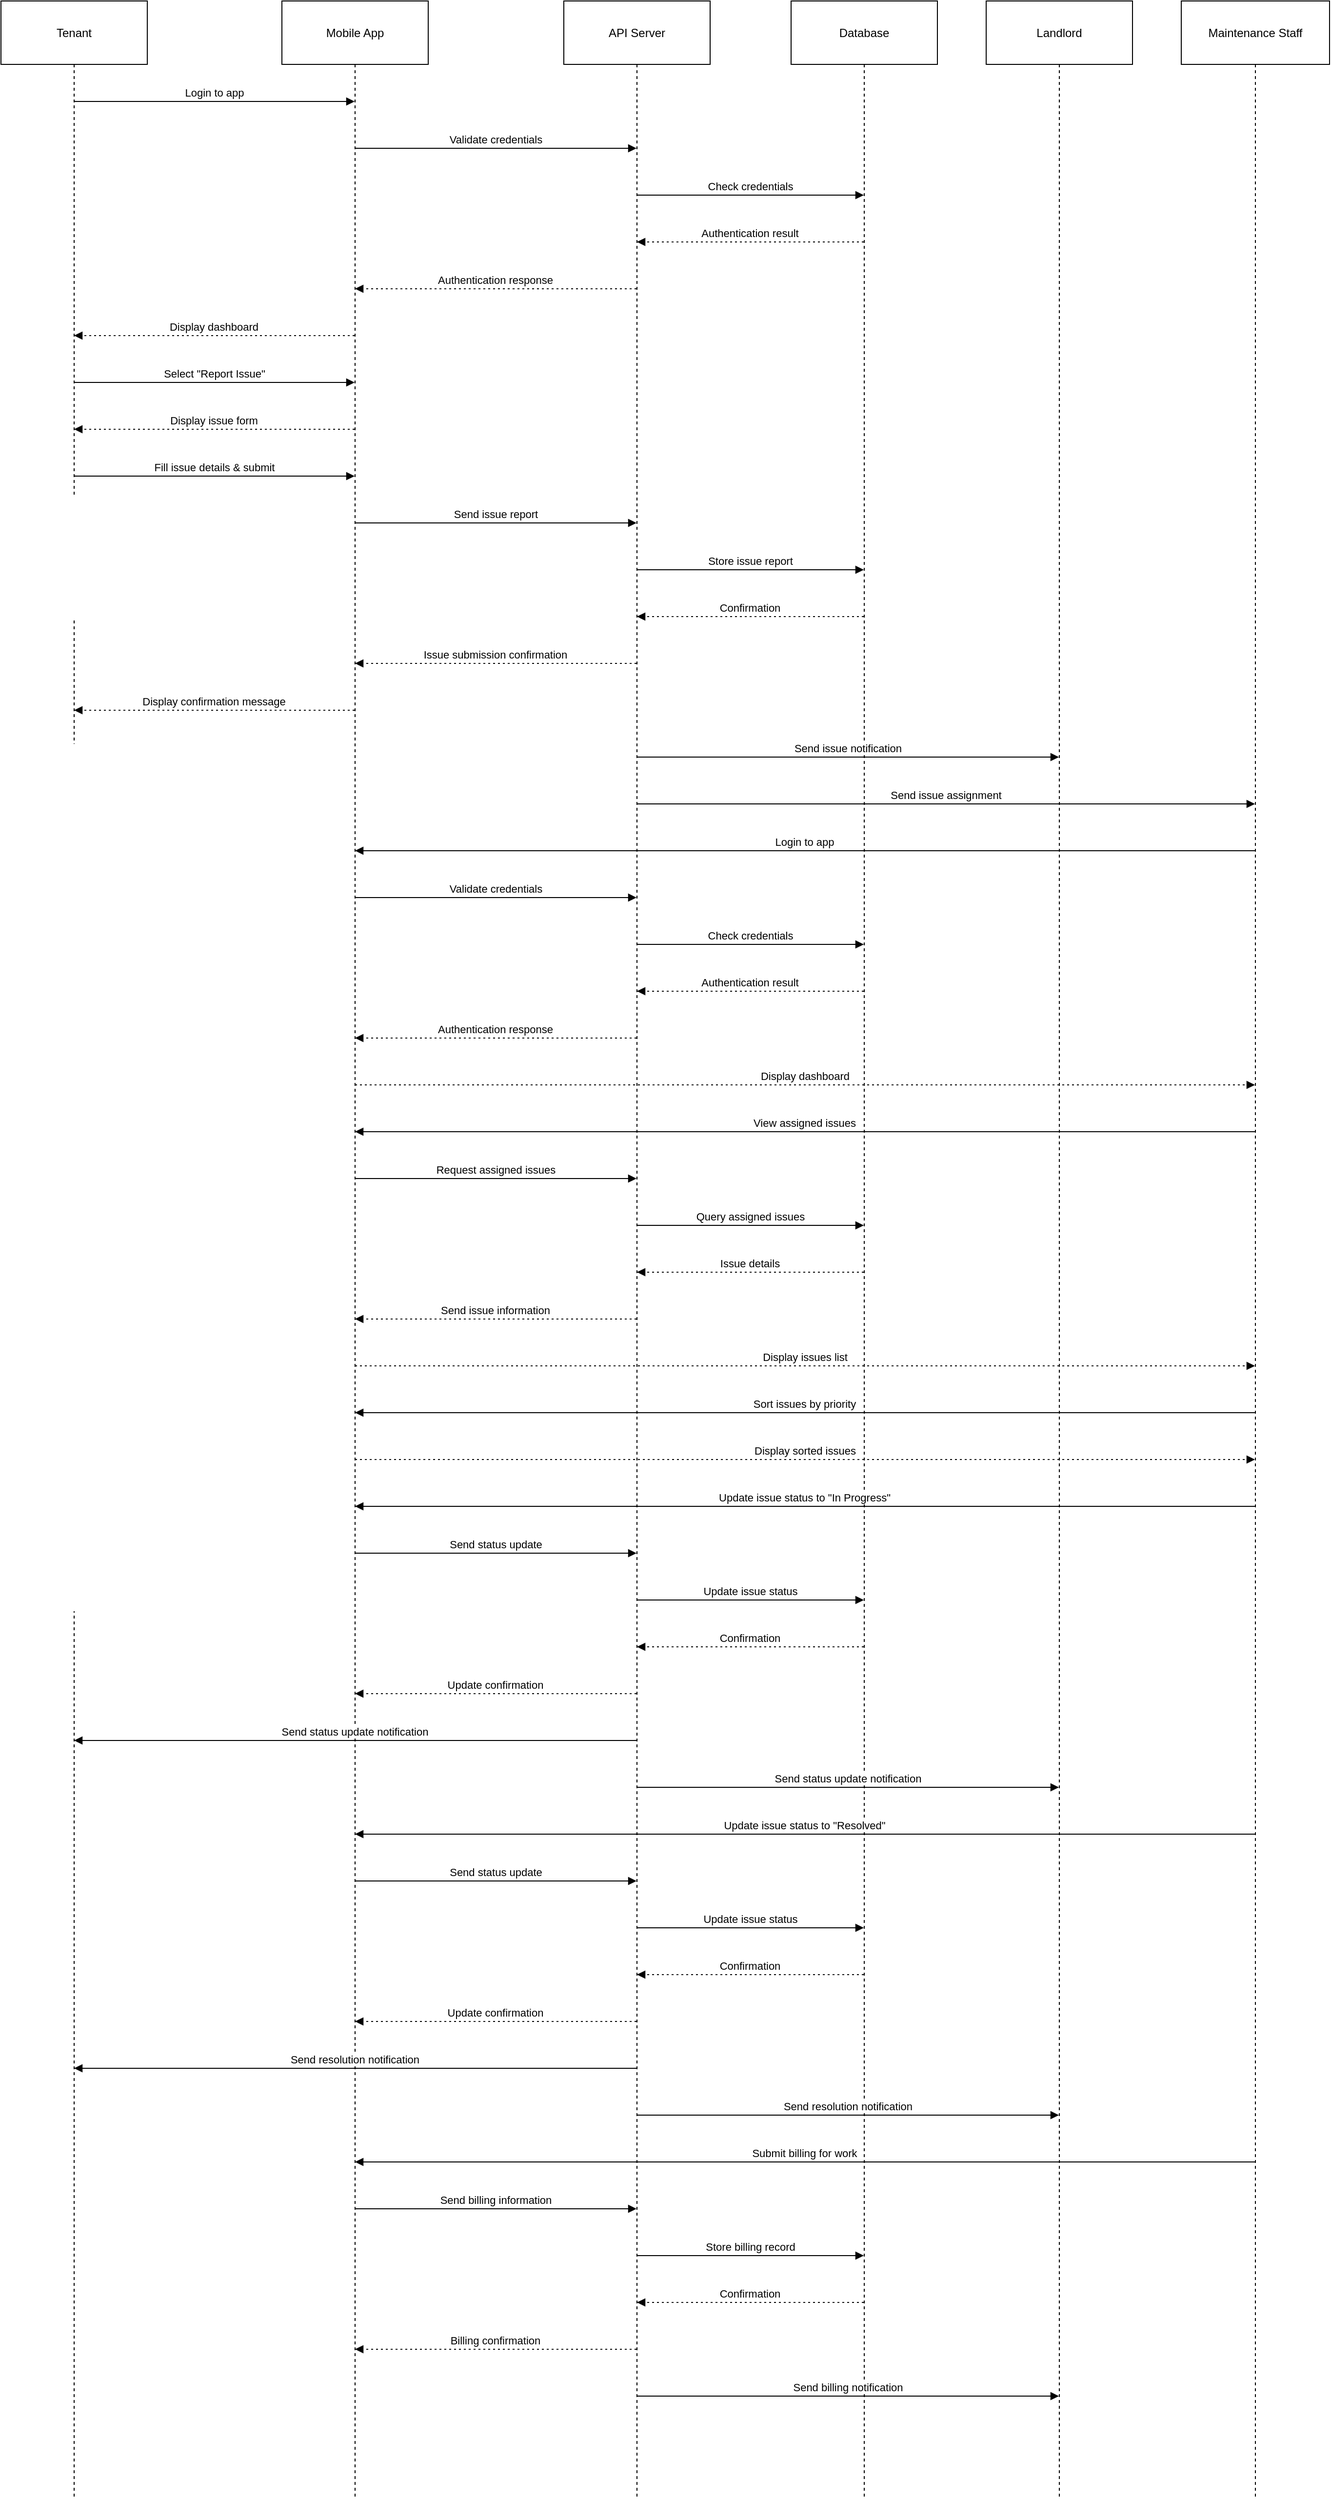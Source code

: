 <mxfile version="26.1.1">
  <diagram name="Page-1" id="Ig3DFx2eUDHxWt89vMbI">
    <mxGraphModel dx="3936" dy="2988" grid="1" gridSize="10" guides="1" tooltips="1" connect="1" arrows="1" fold="1" page="1" pageScale="1" pageWidth="827" pageHeight="1169" math="0" shadow="0">
      <root>
        <mxCell id="0" />
        <mxCell id="1" parent="0" />
        <mxCell id="dYKUypyT-G2TMfYSIto2-1" value="Tenant" style="shape=umlLifeline;perimeter=lifelinePerimeter;whiteSpace=wrap;container=1;dropTarget=0;collapsible=0;recursiveResize=0;outlineConnect=0;portConstraint=eastwest;newEdgeStyle={&quot;edgeStyle&quot;:&quot;elbowEdgeStyle&quot;,&quot;elbow&quot;:&quot;vertical&quot;,&quot;curved&quot;:0,&quot;rounded&quot;:0};size=65;" vertex="1" parent="1">
          <mxGeometry x="20" y="20" width="150" height="2560" as="geometry" />
        </mxCell>
        <mxCell id="dYKUypyT-G2TMfYSIto2-2" value="Mobile App" style="shape=umlLifeline;perimeter=lifelinePerimeter;whiteSpace=wrap;container=1;dropTarget=0;collapsible=0;recursiveResize=0;outlineConnect=0;portConstraint=eastwest;newEdgeStyle={&quot;edgeStyle&quot;:&quot;elbowEdgeStyle&quot;,&quot;elbow&quot;:&quot;vertical&quot;,&quot;curved&quot;:0,&quot;rounded&quot;:0};size=65;" vertex="1" parent="1">
          <mxGeometry x="308" y="20" width="150" height="2560" as="geometry" />
        </mxCell>
        <mxCell id="dYKUypyT-G2TMfYSIto2-3" value="API Server" style="shape=umlLifeline;perimeter=lifelinePerimeter;whiteSpace=wrap;container=1;dropTarget=0;collapsible=0;recursiveResize=0;outlineConnect=0;portConstraint=eastwest;newEdgeStyle={&quot;edgeStyle&quot;:&quot;elbowEdgeStyle&quot;,&quot;elbow&quot;:&quot;vertical&quot;,&quot;curved&quot;:0,&quot;rounded&quot;:0};size=65;" vertex="1" parent="1">
          <mxGeometry x="597" y="20" width="150" height="2560" as="geometry" />
        </mxCell>
        <mxCell id="dYKUypyT-G2TMfYSIto2-4" value="Database" style="shape=umlLifeline;perimeter=lifelinePerimeter;whiteSpace=wrap;container=1;dropTarget=0;collapsible=0;recursiveResize=0;outlineConnect=0;portConstraint=eastwest;newEdgeStyle={&quot;edgeStyle&quot;:&quot;elbowEdgeStyle&quot;,&quot;elbow&quot;:&quot;vertical&quot;,&quot;curved&quot;:0,&quot;rounded&quot;:0};size=65;" vertex="1" parent="1">
          <mxGeometry x="830" y="20" width="150" height="2560" as="geometry" />
        </mxCell>
        <mxCell id="dYKUypyT-G2TMfYSIto2-5" value="Landlord" style="shape=umlLifeline;perimeter=lifelinePerimeter;whiteSpace=wrap;container=1;dropTarget=0;collapsible=0;recursiveResize=0;outlineConnect=0;portConstraint=eastwest;newEdgeStyle={&quot;edgeStyle&quot;:&quot;elbowEdgeStyle&quot;,&quot;elbow&quot;:&quot;vertical&quot;,&quot;curved&quot;:0,&quot;rounded&quot;:0};size=65;" vertex="1" parent="1">
          <mxGeometry x="1030" y="20" width="150" height="2560" as="geometry" />
        </mxCell>
        <mxCell id="dYKUypyT-G2TMfYSIto2-6" value="Maintenance Staff" style="shape=umlLifeline;perimeter=lifelinePerimeter;whiteSpace=wrap;container=1;dropTarget=0;collapsible=0;recursiveResize=0;outlineConnect=0;portConstraint=eastwest;newEdgeStyle={&quot;edgeStyle&quot;:&quot;elbowEdgeStyle&quot;,&quot;elbow&quot;:&quot;vertical&quot;,&quot;curved&quot;:0,&quot;rounded&quot;:0};size=65;" vertex="1" parent="1">
          <mxGeometry x="1230" y="20" width="152" height="2560" as="geometry" />
        </mxCell>
        <mxCell id="dYKUypyT-G2TMfYSIto2-7" value="Login to app" style="verticalAlign=bottom;edgeStyle=elbowEdgeStyle;elbow=vertical;curved=0;rounded=0;endArrow=block;" edge="1" parent="1" source="dYKUypyT-G2TMfYSIto2-1" target="dYKUypyT-G2TMfYSIto2-2">
          <mxGeometry relative="1" as="geometry">
            <Array as="points">
              <mxPoint x="248" y="123" />
            </Array>
          </mxGeometry>
        </mxCell>
        <mxCell id="dYKUypyT-G2TMfYSIto2-8" value="Validate credentials" style="verticalAlign=bottom;edgeStyle=elbowEdgeStyle;elbow=vertical;curved=0;rounded=0;endArrow=block;" edge="1" parent="1" source="dYKUypyT-G2TMfYSIto2-2" target="dYKUypyT-G2TMfYSIto2-3">
          <mxGeometry relative="1" as="geometry">
            <Array as="points">
              <mxPoint x="536" y="171" />
            </Array>
          </mxGeometry>
        </mxCell>
        <mxCell id="dYKUypyT-G2TMfYSIto2-9" value="Check credentials" style="verticalAlign=bottom;edgeStyle=elbowEdgeStyle;elbow=vertical;curved=0;rounded=0;endArrow=block;" edge="1" parent="1" source="dYKUypyT-G2TMfYSIto2-3" target="dYKUypyT-G2TMfYSIto2-4">
          <mxGeometry relative="1" as="geometry">
            <Array as="points">
              <mxPoint x="797" y="219" />
            </Array>
          </mxGeometry>
        </mxCell>
        <mxCell id="dYKUypyT-G2TMfYSIto2-10" value="Authentication result" style="verticalAlign=bottom;edgeStyle=elbowEdgeStyle;elbow=vertical;curved=0;rounded=0;dashed=1;dashPattern=2 3;endArrow=block;" edge="1" parent="1" source="dYKUypyT-G2TMfYSIto2-4" target="dYKUypyT-G2TMfYSIto2-3">
          <mxGeometry relative="1" as="geometry">
            <Array as="points">
              <mxPoint x="800" y="267" />
            </Array>
          </mxGeometry>
        </mxCell>
        <mxCell id="dYKUypyT-G2TMfYSIto2-11" value="Authentication response" style="verticalAlign=bottom;edgeStyle=elbowEdgeStyle;elbow=vertical;curved=0;rounded=0;dashed=1;dashPattern=2 3;endArrow=block;" edge="1" parent="1" source="dYKUypyT-G2TMfYSIto2-3" target="dYKUypyT-G2TMfYSIto2-2">
          <mxGeometry relative="1" as="geometry">
            <Array as="points">
              <mxPoint x="539" y="315" />
            </Array>
          </mxGeometry>
        </mxCell>
        <mxCell id="dYKUypyT-G2TMfYSIto2-12" value="Display dashboard" style="verticalAlign=bottom;edgeStyle=elbowEdgeStyle;elbow=vertical;curved=0;rounded=0;dashed=1;dashPattern=2 3;endArrow=block;" edge="1" parent="1" source="dYKUypyT-G2TMfYSIto2-2" target="dYKUypyT-G2TMfYSIto2-1">
          <mxGeometry relative="1" as="geometry">
            <Array as="points">
              <mxPoint x="251" y="363" />
            </Array>
          </mxGeometry>
        </mxCell>
        <mxCell id="dYKUypyT-G2TMfYSIto2-13" value="Select &quot;Report Issue&quot;" style="verticalAlign=bottom;edgeStyle=elbowEdgeStyle;elbow=vertical;curved=0;rounded=0;endArrow=block;" edge="1" parent="1" source="dYKUypyT-G2TMfYSIto2-1" target="dYKUypyT-G2TMfYSIto2-2">
          <mxGeometry relative="1" as="geometry">
            <Array as="points">
              <mxPoint x="248" y="411" />
            </Array>
          </mxGeometry>
        </mxCell>
        <mxCell id="dYKUypyT-G2TMfYSIto2-14" value="Display issue form" style="verticalAlign=bottom;edgeStyle=elbowEdgeStyle;elbow=vertical;curved=0;rounded=0;dashed=1;dashPattern=2 3;endArrow=block;" edge="1" parent="1" source="dYKUypyT-G2TMfYSIto2-2" target="dYKUypyT-G2TMfYSIto2-1">
          <mxGeometry relative="1" as="geometry">
            <Array as="points">
              <mxPoint x="251" y="459" />
            </Array>
          </mxGeometry>
        </mxCell>
        <mxCell id="dYKUypyT-G2TMfYSIto2-15" value="Fill issue details &amp; submit" style="verticalAlign=bottom;edgeStyle=elbowEdgeStyle;elbow=vertical;curved=0;rounded=0;endArrow=block;" edge="1" parent="1" source="dYKUypyT-G2TMfYSIto2-1" target="dYKUypyT-G2TMfYSIto2-2">
          <mxGeometry relative="1" as="geometry">
            <Array as="points">
              <mxPoint x="248" y="507" />
            </Array>
          </mxGeometry>
        </mxCell>
        <mxCell id="dYKUypyT-G2TMfYSIto2-16" value="Send issue report" style="verticalAlign=bottom;edgeStyle=elbowEdgeStyle;elbow=vertical;curved=0;rounded=0;endArrow=block;" edge="1" parent="1" source="dYKUypyT-G2TMfYSIto2-2" target="dYKUypyT-G2TMfYSIto2-3">
          <mxGeometry relative="1" as="geometry">
            <Array as="points">
              <mxPoint x="536" y="555" />
            </Array>
          </mxGeometry>
        </mxCell>
        <mxCell id="dYKUypyT-G2TMfYSIto2-17" value="Store issue report" style="verticalAlign=bottom;edgeStyle=elbowEdgeStyle;elbow=vertical;curved=0;rounded=0;endArrow=block;" edge="1" parent="1" source="dYKUypyT-G2TMfYSIto2-3" target="dYKUypyT-G2TMfYSIto2-4">
          <mxGeometry relative="1" as="geometry">
            <Array as="points">
              <mxPoint x="797" y="603" />
            </Array>
          </mxGeometry>
        </mxCell>
        <mxCell id="dYKUypyT-G2TMfYSIto2-18" value="Confirmation" style="verticalAlign=bottom;edgeStyle=elbowEdgeStyle;elbow=vertical;curved=0;rounded=0;dashed=1;dashPattern=2 3;endArrow=block;" edge="1" parent="1" source="dYKUypyT-G2TMfYSIto2-4" target="dYKUypyT-G2TMfYSIto2-3">
          <mxGeometry relative="1" as="geometry">
            <Array as="points">
              <mxPoint x="800" y="651" />
            </Array>
          </mxGeometry>
        </mxCell>
        <mxCell id="dYKUypyT-G2TMfYSIto2-19" value="Issue submission confirmation" style="verticalAlign=bottom;edgeStyle=elbowEdgeStyle;elbow=vertical;curved=0;rounded=0;dashed=1;dashPattern=2 3;endArrow=block;" edge="1" parent="1" source="dYKUypyT-G2TMfYSIto2-3" target="dYKUypyT-G2TMfYSIto2-2">
          <mxGeometry relative="1" as="geometry">
            <Array as="points">
              <mxPoint x="539" y="699" />
            </Array>
          </mxGeometry>
        </mxCell>
        <mxCell id="dYKUypyT-G2TMfYSIto2-20" value="Display confirmation message" style="verticalAlign=bottom;edgeStyle=elbowEdgeStyle;elbow=vertical;curved=0;rounded=0;dashed=1;dashPattern=2 3;endArrow=block;" edge="1" parent="1" source="dYKUypyT-G2TMfYSIto2-2" target="dYKUypyT-G2TMfYSIto2-1">
          <mxGeometry relative="1" as="geometry">
            <Array as="points">
              <mxPoint x="251" y="747" />
            </Array>
          </mxGeometry>
        </mxCell>
        <mxCell id="dYKUypyT-G2TMfYSIto2-21" value="Send issue notification" style="verticalAlign=bottom;edgeStyle=elbowEdgeStyle;elbow=vertical;curved=0;rounded=0;endArrow=block;" edge="1" parent="1" source="dYKUypyT-G2TMfYSIto2-3" target="dYKUypyT-G2TMfYSIto2-5">
          <mxGeometry relative="1" as="geometry">
            <Array as="points">
              <mxPoint x="897" y="795" />
            </Array>
          </mxGeometry>
        </mxCell>
        <mxCell id="dYKUypyT-G2TMfYSIto2-22" value="Send issue assignment" style="verticalAlign=bottom;edgeStyle=elbowEdgeStyle;elbow=vertical;curved=0;rounded=0;endArrow=block;" edge="1" parent="1" source="dYKUypyT-G2TMfYSIto2-3" target="dYKUypyT-G2TMfYSIto2-6">
          <mxGeometry relative="1" as="geometry">
            <Array as="points">
              <mxPoint x="998" y="843" />
            </Array>
          </mxGeometry>
        </mxCell>
        <mxCell id="dYKUypyT-G2TMfYSIto2-23" value="Login to app" style="verticalAlign=bottom;edgeStyle=elbowEdgeStyle;elbow=vertical;curved=0;rounded=0;endArrow=block;" edge="1" parent="1" source="dYKUypyT-G2TMfYSIto2-6" target="dYKUypyT-G2TMfYSIto2-2">
          <mxGeometry relative="1" as="geometry">
            <Array as="points">
              <mxPoint x="856" y="891" />
            </Array>
          </mxGeometry>
        </mxCell>
        <mxCell id="dYKUypyT-G2TMfYSIto2-24" value="Validate credentials" style="verticalAlign=bottom;edgeStyle=elbowEdgeStyle;elbow=vertical;curved=0;rounded=0;endArrow=block;" edge="1" parent="1" source="dYKUypyT-G2TMfYSIto2-2" target="dYKUypyT-G2TMfYSIto2-3">
          <mxGeometry relative="1" as="geometry">
            <Array as="points">
              <mxPoint x="536" y="939" />
            </Array>
          </mxGeometry>
        </mxCell>
        <mxCell id="dYKUypyT-G2TMfYSIto2-25" value="Check credentials" style="verticalAlign=bottom;edgeStyle=elbowEdgeStyle;elbow=vertical;curved=0;rounded=0;endArrow=block;" edge="1" parent="1" source="dYKUypyT-G2TMfYSIto2-3" target="dYKUypyT-G2TMfYSIto2-4">
          <mxGeometry relative="1" as="geometry">
            <Array as="points">
              <mxPoint x="797" y="987" />
            </Array>
          </mxGeometry>
        </mxCell>
        <mxCell id="dYKUypyT-G2TMfYSIto2-26" value="Authentication result" style="verticalAlign=bottom;edgeStyle=elbowEdgeStyle;elbow=vertical;curved=0;rounded=0;dashed=1;dashPattern=2 3;endArrow=block;" edge="1" parent="1" source="dYKUypyT-G2TMfYSIto2-4" target="dYKUypyT-G2TMfYSIto2-3">
          <mxGeometry relative="1" as="geometry">
            <Array as="points">
              <mxPoint x="800" y="1035" />
            </Array>
          </mxGeometry>
        </mxCell>
        <mxCell id="dYKUypyT-G2TMfYSIto2-27" value="Authentication response" style="verticalAlign=bottom;edgeStyle=elbowEdgeStyle;elbow=vertical;curved=0;rounded=0;dashed=1;dashPattern=2 3;endArrow=block;" edge="1" parent="1" source="dYKUypyT-G2TMfYSIto2-3" target="dYKUypyT-G2TMfYSIto2-2">
          <mxGeometry relative="1" as="geometry">
            <Array as="points">
              <mxPoint x="539" y="1083" />
            </Array>
          </mxGeometry>
        </mxCell>
        <mxCell id="dYKUypyT-G2TMfYSIto2-28" value="Display dashboard" style="verticalAlign=bottom;edgeStyle=elbowEdgeStyle;elbow=vertical;curved=0;rounded=0;dashed=1;dashPattern=2 3;endArrow=block;" edge="1" parent="1" source="dYKUypyT-G2TMfYSIto2-2" target="dYKUypyT-G2TMfYSIto2-6">
          <mxGeometry relative="1" as="geometry">
            <Array as="points">
              <mxPoint x="853" y="1131" />
            </Array>
          </mxGeometry>
        </mxCell>
        <mxCell id="dYKUypyT-G2TMfYSIto2-29" value="View assigned issues" style="verticalAlign=bottom;edgeStyle=elbowEdgeStyle;elbow=vertical;curved=0;rounded=0;endArrow=block;" edge="1" parent="1" source="dYKUypyT-G2TMfYSIto2-6" target="dYKUypyT-G2TMfYSIto2-2">
          <mxGeometry relative="1" as="geometry">
            <Array as="points">
              <mxPoint x="856" y="1179" />
            </Array>
          </mxGeometry>
        </mxCell>
        <mxCell id="dYKUypyT-G2TMfYSIto2-30" value="Request assigned issues" style="verticalAlign=bottom;edgeStyle=elbowEdgeStyle;elbow=vertical;curved=0;rounded=0;endArrow=block;" edge="1" parent="1" source="dYKUypyT-G2TMfYSIto2-2" target="dYKUypyT-G2TMfYSIto2-3">
          <mxGeometry relative="1" as="geometry">
            <Array as="points">
              <mxPoint x="536" y="1227" />
            </Array>
          </mxGeometry>
        </mxCell>
        <mxCell id="dYKUypyT-G2TMfYSIto2-31" value="Query assigned issues" style="verticalAlign=bottom;edgeStyle=elbowEdgeStyle;elbow=vertical;curved=0;rounded=0;endArrow=block;" edge="1" parent="1" source="dYKUypyT-G2TMfYSIto2-3" target="dYKUypyT-G2TMfYSIto2-4">
          <mxGeometry relative="1" as="geometry">
            <Array as="points">
              <mxPoint x="797" y="1275" />
            </Array>
          </mxGeometry>
        </mxCell>
        <mxCell id="dYKUypyT-G2TMfYSIto2-32" value="Issue details" style="verticalAlign=bottom;edgeStyle=elbowEdgeStyle;elbow=vertical;curved=0;rounded=0;dashed=1;dashPattern=2 3;endArrow=block;" edge="1" parent="1" source="dYKUypyT-G2TMfYSIto2-4" target="dYKUypyT-G2TMfYSIto2-3">
          <mxGeometry relative="1" as="geometry">
            <Array as="points">
              <mxPoint x="800" y="1323" />
            </Array>
          </mxGeometry>
        </mxCell>
        <mxCell id="dYKUypyT-G2TMfYSIto2-33" value="Send issue information" style="verticalAlign=bottom;edgeStyle=elbowEdgeStyle;elbow=vertical;curved=0;rounded=0;dashed=1;dashPattern=2 3;endArrow=block;" edge="1" parent="1" source="dYKUypyT-G2TMfYSIto2-3" target="dYKUypyT-G2TMfYSIto2-2">
          <mxGeometry relative="1" as="geometry">
            <Array as="points">
              <mxPoint x="539" y="1371" />
            </Array>
          </mxGeometry>
        </mxCell>
        <mxCell id="dYKUypyT-G2TMfYSIto2-34" value="Display issues list" style="verticalAlign=bottom;edgeStyle=elbowEdgeStyle;elbow=vertical;curved=0;rounded=0;dashed=1;dashPattern=2 3;endArrow=block;" edge="1" parent="1" source="dYKUypyT-G2TMfYSIto2-2" target="dYKUypyT-G2TMfYSIto2-6">
          <mxGeometry relative="1" as="geometry">
            <Array as="points">
              <mxPoint x="853" y="1419" />
            </Array>
          </mxGeometry>
        </mxCell>
        <mxCell id="dYKUypyT-G2TMfYSIto2-35" value="Sort issues by priority" style="verticalAlign=bottom;edgeStyle=elbowEdgeStyle;elbow=vertical;curved=0;rounded=0;endArrow=block;" edge="1" parent="1" source="dYKUypyT-G2TMfYSIto2-6" target="dYKUypyT-G2TMfYSIto2-2">
          <mxGeometry relative="1" as="geometry">
            <Array as="points">
              <mxPoint x="856" y="1467" />
            </Array>
          </mxGeometry>
        </mxCell>
        <mxCell id="dYKUypyT-G2TMfYSIto2-36" value="Display sorted issues" style="verticalAlign=bottom;edgeStyle=elbowEdgeStyle;elbow=vertical;curved=0;rounded=0;dashed=1;dashPattern=2 3;endArrow=block;" edge="1" parent="1" source="dYKUypyT-G2TMfYSIto2-2" target="dYKUypyT-G2TMfYSIto2-6">
          <mxGeometry relative="1" as="geometry">
            <Array as="points">
              <mxPoint x="853" y="1515" />
            </Array>
          </mxGeometry>
        </mxCell>
        <mxCell id="dYKUypyT-G2TMfYSIto2-37" value="Update issue status to &quot;In Progress&quot;" style="verticalAlign=bottom;edgeStyle=elbowEdgeStyle;elbow=vertical;curved=0;rounded=0;endArrow=block;" edge="1" parent="1" source="dYKUypyT-G2TMfYSIto2-6" target="dYKUypyT-G2TMfYSIto2-2">
          <mxGeometry relative="1" as="geometry">
            <Array as="points">
              <mxPoint x="856" y="1563" />
            </Array>
          </mxGeometry>
        </mxCell>
        <mxCell id="dYKUypyT-G2TMfYSIto2-38" value="Send status update" style="verticalAlign=bottom;edgeStyle=elbowEdgeStyle;elbow=vertical;curved=0;rounded=0;endArrow=block;" edge="1" parent="1" source="dYKUypyT-G2TMfYSIto2-2" target="dYKUypyT-G2TMfYSIto2-3">
          <mxGeometry relative="1" as="geometry">
            <Array as="points">
              <mxPoint x="536" y="1611" />
            </Array>
          </mxGeometry>
        </mxCell>
        <mxCell id="dYKUypyT-G2TMfYSIto2-39" value="Update issue status" style="verticalAlign=bottom;edgeStyle=elbowEdgeStyle;elbow=vertical;curved=0;rounded=0;endArrow=block;" edge="1" parent="1" source="dYKUypyT-G2TMfYSIto2-3" target="dYKUypyT-G2TMfYSIto2-4">
          <mxGeometry relative="1" as="geometry">
            <Array as="points">
              <mxPoint x="797" y="1659" />
            </Array>
          </mxGeometry>
        </mxCell>
        <mxCell id="dYKUypyT-G2TMfYSIto2-40" value="Confirmation" style="verticalAlign=bottom;edgeStyle=elbowEdgeStyle;elbow=vertical;curved=0;rounded=0;dashed=1;dashPattern=2 3;endArrow=block;" edge="1" parent="1" source="dYKUypyT-G2TMfYSIto2-4" target="dYKUypyT-G2TMfYSIto2-3">
          <mxGeometry relative="1" as="geometry">
            <Array as="points">
              <mxPoint x="800" y="1707" />
            </Array>
          </mxGeometry>
        </mxCell>
        <mxCell id="dYKUypyT-G2TMfYSIto2-41" value="Update confirmation" style="verticalAlign=bottom;edgeStyle=elbowEdgeStyle;elbow=vertical;curved=0;rounded=0;dashed=1;dashPattern=2 3;endArrow=block;" edge="1" parent="1" source="dYKUypyT-G2TMfYSIto2-3" target="dYKUypyT-G2TMfYSIto2-2">
          <mxGeometry relative="1" as="geometry">
            <Array as="points">
              <mxPoint x="539" y="1755" />
            </Array>
          </mxGeometry>
        </mxCell>
        <mxCell id="dYKUypyT-G2TMfYSIto2-42" value="Send status update notification" style="verticalAlign=bottom;edgeStyle=elbowEdgeStyle;elbow=vertical;curved=0;rounded=0;endArrow=block;" edge="1" parent="1" source="dYKUypyT-G2TMfYSIto2-3" target="dYKUypyT-G2TMfYSIto2-1">
          <mxGeometry relative="1" as="geometry">
            <Array as="points">
              <mxPoint x="395" y="1803" />
            </Array>
          </mxGeometry>
        </mxCell>
        <mxCell id="dYKUypyT-G2TMfYSIto2-43" value="Send status update notification" style="verticalAlign=bottom;edgeStyle=elbowEdgeStyle;elbow=vertical;curved=0;rounded=0;endArrow=block;" edge="1" parent="1" source="dYKUypyT-G2TMfYSIto2-3" target="dYKUypyT-G2TMfYSIto2-5">
          <mxGeometry relative="1" as="geometry">
            <Array as="points">
              <mxPoint x="897" y="1851" />
            </Array>
          </mxGeometry>
        </mxCell>
        <mxCell id="dYKUypyT-G2TMfYSIto2-44" value="Update issue status to &quot;Resolved&quot;" style="verticalAlign=bottom;edgeStyle=elbowEdgeStyle;elbow=vertical;curved=0;rounded=0;endArrow=block;" edge="1" parent="1" source="dYKUypyT-G2TMfYSIto2-6" target="dYKUypyT-G2TMfYSIto2-2">
          <mxGeometry relative="1" as="geometry">
            <Array as="points">
              <mxPoint x="856" y="1899" />
            </Array>
          </mxGeometry>
        </mxCell>
        <mxCell id="dYKUypyT-G2TMfYSIto2-45" value="Send status update" style="verticalAlign=bottom;edgeStyle=elbowEdgeStyle;elbow=vertical;curved=0;rounded=0;endArrow=block;" edge="1" parent="1" source="dYKUypyT-G2TMfYSIto2-2" target="dYKUypyT-G2TMfYSIto2-3">
          <mxGeometry relative="1" as="geometry">
            <Array as="points">
              <mxPoint x="536" y="1947" />
            </Array>
          </mxGeometry>
        </mxCell>
        <mxCell id="dYKUypyT-G2TMfYSIto2-46" value="Update issue status" style="verticalAlign=bottom;edgeStyle=elbowEdgeStyle;elbow=vertical;curved=0;rounded=0;endArrow=block;" edge="1" parent="1" source="dYKUypyT-G2TMfYSIto2-3" target="dYKUypyT-G2TMfYSIto2-4">
          <mxGeometry relative="1" as="geometry">
            <Array as="points">
              <mxPoint x="797" y="1995" />
            </Array>
          </mxGeometry>
        </mxCell>
        <mxCell id="dYKUypyT-G2TMfYSIto2-47" value="Confirmation" style="verticalAlign=bottom;edgeStyle=elbowEdgeStyle;elbow=vertical;curved=0;rounded=0;dashed=1;dashPattern=2 3;endArrow=block;" edge="1" parent="1" source="dYKUypyT-G2TMfYSIto2-4" target="dYKUypyT-G2TMfYSIto2-3">
          <mxGeometry relative="1" as="geometry">
            <Array as="points">
              <mxPoint x="800" y="2043" />
            </Array>
          </mxGeometry>
        </mxCell>
        <mxCell id="dYKUypyT-G2TMfYSIto2-48" value="Update confirmation" style="verticalAlign=bottom;edgeStyle=elbowEdgeStyle;elbow=vertical;curved=0;rounded=0;dashed=1;dashPattern=2 3;endArrow=block;" edge="1" parent="1" source="dYKUypyT-G2TMfYSIto2-3" target="dYKUypyT-G2TMfYSIto2-2">
          <mxGeometry relative="1" as="geometry">
            <Array as="points">
              <mxPoint x="539" y="2091" />
            </Array>
          </mxGeometry>
        </mxCell>
        <mxCell id="dYKUypyT-G2TMfYSIto2-49" value="Send resolution notification" style="verticalAlign=bottom;edgeStyle=elbowEdgeStyle;elbow=vertical;curved=0;rounded=0;endArrow=block;" edge="1" parent="1" source="dYKUypyT-G2TMfYSIto2-3" target="dYKUypyT-G2TMfYSIto2-1">
          <mxGeometry relative="1" as="geometry">
            <Array as="points">
              <mxPoint x="395" y="2139" />
            </Array>
          </mxGeometry>
        </mxCell>
        <mxCell id="dYKUypyT-G2TMfYSIto2-50" value="Send resolution notification" style="verticalAlign=bottom;edgeStyle=elbowEdgeStyle;elbow=vertical;curved=0;rounded=0;endArrow=block;" edge="1" parent="1" source="dYKUypyT-G2TMfYSIto2-3" target="dYKUypyT-G2TMfYSIto2-5">
          <mxGeometry relative="1" as="geometry">
            <Array as="points">
              <mxPoint x="897" y="2187" />
            </Array>
          </mxGeometry>
        </mxCell>
        <mxCell id="dYKUypyT-G2TMfYSIto2-51" value="Submit billing for work" style="verticalAlign=bottom;edgeStyle=elbowEdgeStyle;elbow=vertical;curved=0;rounded=0;endArrow=block;" edge="1" parent="1" source="dYKUypyT-G2TMfYSIto2-6" target="dYKUypyT-G2TMfYSIto2-2">
          <mxGeometry relative="1" as="geometry">
            <Array as="points">
              <mxPoint x="856" y="2235" />
            </Array>
          </mxGeometry>
        </mxCell>
        <mxCell id="dYKUypyT-G2TMfYSIto2-52" value="Send billing information" style="verticalAlign=bottom;edgeStyle=elbowEdgeStyle;elbow=vertical;curved=0;rounded=0;endArrow=block;" edge="1" parent="1" source="dYKUypyT-G2TMfYSIto2-2" target="dYKUypyT-G2TMfYSIto2-3">
          <mxGeometry relative="1" as="geometry">
            <Array as="points">
              <mxPoint x="536" y="2283" />
            </Array>
          </mxGeometry>
        </mxCell>
        <mxCell id="dYKUypyT-G2TMfYSIto2-53" value="Store billing record" style="verticalAlign=bottom;edgeStyle=elbowEdgeStyle;elbow=vertical;curved=0;rounded=0;endArrow=block;" edge="1" parent="1" source="dYKUypyT-G2TMfYSIto2-3" target="dYKUypyT-G2TMfYSIto2-4">
          <mxGeometry relative="1" as="geometry">
            <Array as="points">
              <mxPoint x="797" y="2331" />
            </Array>
          </mxGeometry>
        </mxCell>
        <mxCell id="dYKUypyT-G2TMfYSIto2-54" value="Confirmation" style="verticalAlign=bottom;edgeStyle=elbowEdgeStyle;elbow=vertical;curved=0;rounded=0;dashed=1;dashPattern=2 3;endArrow=block;" edge="1" parent="1" source="dYKUypyT-G2TMfYSIto2-4" target="dYKUypyT-G2TMfYSIto2-3">
          <mxGeometry relative="1" as="geometry">
            <Array as="points">
              <mxPoint x="800" y="2379" />
            </Array>
          </mxGeometry>
        </mxCell>
        <mxCell id="dYKUypyT-G2TMfYSIto2-55" value="Billing confirmation" style="verticalAlign=bottom;edgeStyle=elbowEdgeStyle;elbow=vertical;curved=0;rounded=0;dashed=1;dashPattern=2 3;endArrow=block;" edge="1" parent="1" source="dYKUypyT-G2TMfYSIto2-3" target="dYKUypyT-G2TMfYSIto2-2">
          <mxGeometry relative="1" as="geometry">
            <Array as="points">
              <mxPoint x="539" y="2427" />
            </Array>
          </mxGeometry>
        </mxCell>
        <mxCell id="dYKUypyT-G2TMfYSIto2-56" value="Send billing notification" style="verticalAlign=bottom;edgeStyle=elbowEdgeStyle;elbow=vertical;curved=0;rounded=0;endArrow=block;" edge="1" parent="1" source="dYKUypyT-G2TMfYSIto2-3" target="dYKUypyT-G2TMfYSIto2-5">
          <mxGeometry relative="1" as="geometry">
            <Array as="points">
              <mxPoint x="897" y="2475" />
            </Array>
          </mxGeometry>
        </mxCell>
      </root>
    </mxGraphModel>
  </diagram>
</mxfile>
